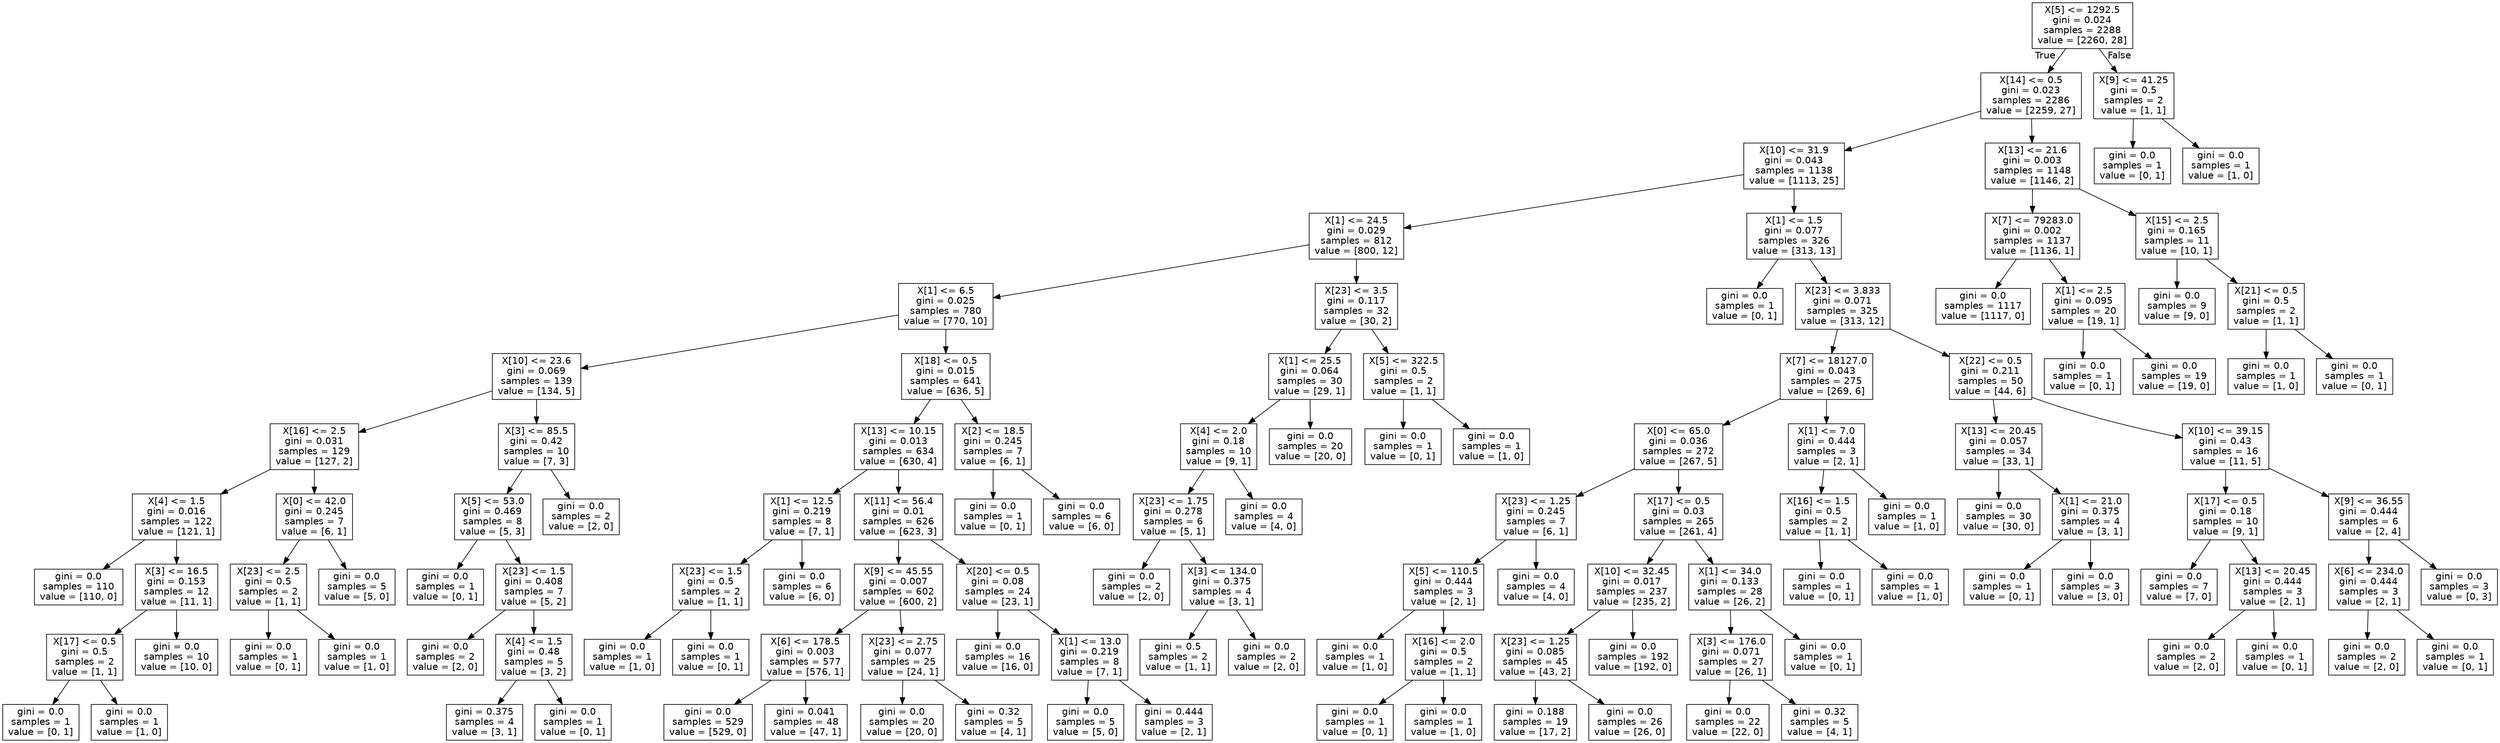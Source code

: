 digraph Tree {
node [shape=box, fontname="helvetica"] ;
edge [fontname="helvetica"] ;
0 [label="X[5] <= 1292.5\ngini = 0.024\nsamples = 2288\nvalue = [2260, 28]"] ;
1 [label="X[14] <= 0.5\ngini = 0.023\nsamples = 2286\nvalue = [2259, 27]"] ;
0 -> 1 [labeldistance=2.5, labelangle=45, headlabel="True"] ;
2 [label="X[10] <= 31.9\ngini = 0.043\nsamples = 1138\nvalue = [1113, 25]"] ;
1 -> 2 ;
3 [label="X[1] <= 24.5\ngini = 0.029\nsamples = 812\nvalue = [800, 12]"] ;
2 -> 3 ;
4 [label="X[1] <= 6.5\ngini = 0.025\nsamples = 780\nvalue = [770, 10]"] ;
3 -> 4 ;
5 [label="X[10] <= 23.6\ngini = 0.069\nsamples = 139\nvalue = [134, 5]"] ;
4 -> 5 ;
6 [label="X[16] <= 2.5\ngini = 0.031\nsamples = 129\nvalue = [127, 2]"] ;
5 -> 6 ;
7 [label="X[4] <= 1.5\ngini = 0.016\nsamples = 122\nvalue = [121, 1]"] ;
6 -> 7 ;
8 [label="gini = 0.0\nsamples = 110\nvalue = [110, 0]"] ;
7 -> 8 ;
9 [label="X[3] <= 16.5\ngini = 0.153\nsamples = 12\nvalue = [11, 1]"] ;
7 -> 9 ;
10 [label="X[17] <= 0.5\ngini = 0.5\nsamples = 2\nvalue = [1, 1]"] ;
9 -> 10 ;
11 [label="gini = 0.0\nsamples = 1\nvalue = [0, 1]"] ;
10 -> 11 ;
12 [label="gini = 0.0\nsamples = 1\nvalue = [1, 0]"] ;
10 -> 12 ;
13 [label="gini = 0.0\nsamples = 10\nvalue = [10, 0]"] ;
9 -> 13 ;
14 [label="X[0] <= 42.0\ngini = 0.245\nsamples = 7\nvalue = [6, 1]"] ;
6 -> 14 ;
15 [label="X[23] <= 2.5\ngini = 0.5\nsamples = 2\nvalue = [1, 1]"] ;
14 -> 15 ;
16 [label="gini = 0.0\nsamples = 1\nvalue = [0, 1]"] ;
15 -> 16 ;
17 [label="gini = 0.0\nsamples = 1\nvalue = [1, 0]"] ;
15 -> 17 ;
18 [label="gini = 0.0\nsamples = 5\nvalue = [5, 0]"] ;
14 -> 18 ;
19 [label="X[3] <= 85.5\ngini = 0.42\nsamples = 10\nvalue = [7, 3]"] ;
5 -> 19 ;
20 [label="X[5] <= 53.0\ngini = 0.469\nsamples = 8\nvalue = [5, 3]"] ;
19 -> 20 ;
21 [label="gini = 0.0\nsamples = 1\nvalue = [0, 1]"] ;
20 -> 21 ;
22 [label="X[23] <= 1.5\ngini = 0.408\nsamples = 7\nvalue = [5, 2]"] ;
20 -> 22 ;
23 [label="gini = 0.0\nsamples = 2\nvalue = [2, 0]"] ;
22 -> 23 ;
24 [label="X[4] <= 1.5\ngini = 0.48\nsamples = 5\nvalue = [3, 2]"] ;
22 -> 24 ;
25 [label="gini = 0.375\nsamples = 4\nvalue = [3, 1]"] ;
24 -> 25 ;
26 [label="gini = 0.0\nsamples = 1\nvalue = [0, 1]"] ;
24 -> 26 ;
27 [label="gini = 0.0\nsamples = 2\nvalue = [2, 0]"] ;
19 -> 27 ;
28 [label="X[18] <= 0.5\ngini = 0.015\nsamples = 641\nvalue = [636, 5]"] ;
4 -> 28 ;
29 [label="X[13] <= 10.15\ngini = 0.013\nsamples = 634\nvalue = [630, 4]"] ;
28 -> 29 ;
30 [label="X[1] <= 12.5\ngini = 0.219\nsamples = 8\nvalue = [7, 1]"] ;
29 -> 30 ;
31 [label="X[23] <= 1.5\ngini = 0.5\nsamples = 2\nvalue = [1, 1]"] ;
30 -> 31 ;
32 [label="gini = 0.0\nsamples = 1\nvalue = [1, 0]"] ;
31 -> 32 ;
33 [label="gini = 0.0\nsamples = 1\nvalue = [0, 1]"] ;
31 -> 33 ;
34 [label="gini = 0.0\nsamples = 6\nvalue = [6, 0]"] ;
30 -> 34 ;
35 [label="X[11] <= 56.4\ngini = 0.01\nsamples = 626\nvalue = [623, 3]"] ;
29 -> 35 ;
36 [label="X[9] <= 45.55\ngini = 0.007\nsamples = 602\nvalue = [600, 2]"] ;
35 -> 36 ;
37 [label="X[6] <= 178.5\ngini = 0.003\nsamples = 577\nvalue = [576, 1]"] ;
36 -> 37 ;
38 [label="gini = 0.0\nsamples = 529\nvalue = [529, 0]"] ;
37 -> 38 ;
39 [label="gini = 0.041\nsamples = 48\nvalue = [47, 1]"] ;
37 -> 39 ;
40 [label="X[23] <= 2.75\ngini = 0.077\nsamples = 25\nvalue = [24, 1]"] ;
36 -> 40 ;
41 [label="gini = 0.0\nsamples = 20\nvalue = [20, 0]"] ;
40 -> 41 ;
42 [label="gini = 0.32\nsamples = 5\nvalue = [4, 1]"] ;
40 -> 42 ;
43 [label="X[20] <= 0.5\ngini = 0.08\nsamples = 24\nvalue = [23, 1]"] ;
35 -> 43 ;
44 [label="gini = 0.0\nsamples = 16\nvalue = [16, 0]"] ;
43 -> 44 ;
45 [label="X[1] <= 13.0\ngini = 0.219\nsamples = 8\nvalue = [7, 1]"] ;
43 -> 45 ;
46 [label="gini = 0.0\nsamples = 5\nvalue = [5, 0]"] ;
45 -> 46 ;
47 [label="gini = 0.444\nsamples = 3\nvalue = [2, 1]"] ;
45 -> 47 ;
48 [label="X[2] <= 18.5\ngini = 0.245\nsamples = 7\nvalue = [6, 1]"] ;
28 -> 48 ;
49 [label="gini = 0.0\nsamples = 1\nvalue = [0, 1]"] ;
48 -> 49 ;
50 [label="gini = 0.0\nsamples = 6\nvalue = [6, 0]"] ;
48 -> 50 ;
51 [label="X[23] <= 3.5\ngini = 0.117\nsamples = 32\nvalue = [30, 2]"] ;
3 -> 51 ;
52 [label="X[1] <= 25.5\ngini = 0.064\nsamples = 30\nvalue = [29, 1]"] ;
51 -> 52 ;
53 [label="X[4] <= 2.0\ngini = 0.18\nsamples = 10\nvalue = [9, 1]"] ;
52 -> 53 ;
54 [label="X[23] <= 1.75\ngini = 0.278\nsamples = 6\nvalue = [5, 1]"] ;
53 -> 54 ;
55 [label="gini = 0.0\nsamples = 2\nvalue = [2, 0]"] ;
54 -> 55 ;
56 [label="X[3] <= 134.0\ngini = 0.375\nsamples = 4\nvalue = [3, 1]"] ;
54 -> 56 ;
57 [label="gini = 0.5\nsamples = 2\nvalue = [1, 1]"] ;
56 -> 57 ;
58 [label="gini = 0.0\nsamples = 2\nvalue = [2, 0]"] ;
56 -> 58 ;
59 [label="gini = 0.0\nsamples = 4\nvalue = [4, 0]"] ;
53 -> 59 ;
60 [label="gini = 0.0\nsamples = 20\nvalue = [20, 0]"] ;
52 -> 60 ;
61 [label="X[5] <= 322.5\ngini = 0.5\nsamples = 2\nvalue = [1, 1]"] ;
51 -> 61 ;
62 [label="gini = 0.0\nsamples = 1\nvalue = [0, 1]"] ;
61 -> 62 ;
63 [label="gini = 0.0\nsamples = 1\nvalue = [1, 0]"] ;
61 -> 63 ;
64 [label="X[1] <= 1.5\ngini = 0.077\nsamples = 326\nvalue = [313, 13]"] ;
2 -> 64 ;
65 [label="gini = 0.0\nsamples = 1\nvalue = [0, 1]"] ;
64 -> 65 ;
66 [label="X[23] <= 3.833\ngini = 0.071\nsamples = 325\nvalue = [313, 12]"] ;
64 -> 66 ;
67 [label="X[7] <= 18127.0\ngini = 0.043\nsamples = 275\nvalue = [269, 6]"] ;
66 -> 67 ;
68 [label="X[0] <= 65.0\ngini = 0.036\nsamples = 272\nvalue = [267, 5]"] ;
67 -> 68 ;
69 [label="X[23] <= 1.25\ngini = 0.245\nsamples = 7\nvalue = [6, 1]"] ;
68 -> 69 ;
70 [label="X[5] <= 110.5\ngini = 0.444\nsamples = 3\nvalue = [2, 1]"] ;
69 -> 70 ;
71 [label="gini = 0.0\nsamples = 1\nvalue = [1, 0]"] ;
70 -> 71 ;
72 [label="X[16] <= 2.0\ngini = 0.5\nsamples = 2\nvalue = [1, 1]"] ;
70 -> 72 ;
73 [label="gini = 0.0\nsamples = 1\nvalue = [0, 1]"] ;
72 -> 73 ;
74 [label="gini = 0.0\nsamples = 1\nvalue = [1, 0]"] ;
72 -> 74 ;
75 [label="gini = 0.0\nsamples = 4\nvalue = [4, 0]"] ;
69 -> 75 ;
76 [label="X[17] <= 0.5\ngini = 0.03\nsamples = 265\nvalue = [261, 4]"] ;
68 -> 76 ;
77 [label="X[10] <= 32.45\ngini = 0.017\nsamples = 237\nvalue = [235, 2]"] ;
76 -> 77 ;
78 [label="X[23] <= 1.25\ngini = 0.085\nsamples = 45\nvalue = [43, 2]"] ;
77 -> 78 ;
79 [label="gini = 0.188\nsamples = 19\nvalue = [17, 2]"] ;
78 -> 79 ;
80 [label="gini = 0.0\nsamples = 26\nvalue = [26, 0]"] ;
78 -> 80 ;
81 [label="gini = 0.0\nsamples = 192\nvalue = [192, 0]"] ;
77 -> 81 ;
82 [label="X[1] <= 34.0\ngini = 0.133\nsamples = 28\nvalue = [26, 2]"] ;
76 -> 82 ;
83 [label="X[3] <= 176.0\ngini = 0.071\nsamples = 27\nvalue = [26, 1]"] ;
82 -> 83 ;
84 [label="gini = 0.0\nsamples = 22\nvalue = [22, 0]"] ;
83 -> 84 ;
85 [label="gini = 0.32\nsamples = 5\nvalue = [4, 1]"] ;
83 -> 85 ;
86 [label="gini = 0.0\nsamples = 1\nvalue = [0, 1]"] ;
82 -> 86 ;
87 [label="X[1] <= 7.0\ngini = 0.444\nsamples = 3\nvalue = [2, 1]"] ;
67 -> 87 ;
88 [label="X[16] <= 1.5\ngini = 0.5\nsamples = 2\nvalue = [1, 1]"] ;
87 -> 88 ;
89 [label="gini = 0.0\nsamples = 1\nvalue = [0, 1]"] ;
88 -> 89 ;
90 [label="gini = 0.0\nsamples = 1\nvalue = [1, 0]"] ;
88 -> 90 ;
91 [label="gini = 0.0\nsamples = 1\nvalue = [1, 0]"] ;
87 -> 91 ;
92 [label="X[22] <= 0.5\ngini = 0.211\nsamples = 50\nvalue = [44, 6]"] ;
66 -> 92 ;
93 [label="X[13] <= 20.45\ngini = 0.057\nsamples = 34\nvalue = [33, 1]"] ;
92 -> 93 ;
94 [label="gini = 0.0\nsamples = 30\nvalue = [30, 0]"] ;
93 -> 94 ;
95 [label="X[1] <= 21.0\ngini = 0.375\nsamples = 4\nvalue = [3, 1]"] ;
93 -> 95 ;
96 [label="gini = 0.0\nsamples = 1\nvalue = [0, 1]"] ;
95 -> 96 ;
97 [label="gini = 0.0\nsamples = 3\nvalue = [3, 0]"] ;
95 -> 97 ;
98 [label="X[10] <= 39.15\ngini = 0.43\nsamples = 16\nvalue = [11, 5]"] ;
92 -> 98 ;
99 [label="X[17] <= 0.5\ngini = 0.18\nsamples = 10\nvalue = [9, 1]"] ;
98 -> 99 ;
100 [label="gini = 0.0\nsamples = 7\nvalue = [7, 0]"] ;
99 -> 100 ;
101 [label="X[13] <= 20.45\ngini = 0.444\nsamples = 3\nvalue = [2, 1]"] ;
99 -> 101 ;
102 [label="gini = 0.0\nsamples = 2\nvalue = [2, 0]"] ;
101 -> 102 ;
103 [label="gini = 0.0\nsamples = 1\nvalue = [0, 1]"] ;
101 -> 103 ;
104 [label="X[9] <= 36.55\ngini = 0.444\nsamples = 6\nvalue = [2, 4]"] ;
98 -> 104 ;
105 [label="X[6] <= 234.0\ngini = 0.444\nsamples = 3\nvalue = [2, 1]"] ;
104 -> 105 ;
106 [label="gini = 0.0\nsamples = 2\nvalue = [2, 0]"] ;
105 -> 106 ;
107 [label="gini = 0.0\nsamples = 1\nvalue = [0, 1]"] ;
105 -> 107 ;
108 [label="gini = 0.0\nsamples = 3\nvalue = [0, 3]"] ;
104 -> 108 ;
109 [label="X[13] <= 21.6\ngini = 0.003\nsamples = 1148\nvalue = [1146, 2]"] ;
1 -> 109 ;
110 [label="X[7] <= 79283.0\ngini = 0.002\nsamples = 1137\nvalue = [1136, 1]"] ;
109 -> 110 ;
111 [label="gini = 0.0\nsamples = 1117\nvalue = [1117, 0]"] ;
110 -> 111 ;
112 [label="X[1] <= 2.5\ngini = 0.095\nsamples = 20\nvalue = [19, 1]"] ;
110 -> 112 ;
113 [label="gini = 0.0\nsamples = 1\nvalue = [0, 1]"] ;
112 -> 113 ;
114 [label="gini = 0.0\nsamples = 19\nvalue = [19, 0]"] ;
112 -> 114 ;
115 [label="X[15] <= 2.5\ngini = 0.165\nsamples = 11\nvalue = [10, 1]"] ;
109 -> 115 ;
116 [label="gini = 0.0\nsamples = 9\nvalue = [9, 0]"] ;
115 -> 116 ;
117 [label="X[21] <= 0.5\ngini = 0.5\nsamples = 2\nvalue = [1, 1]"] ;
115 -> 117 ;
118 [label="gini = 0.0\nsamples = 1\nvalue = [1, 0]"] ;
117 -> 118 ;
119 [label="gini = 0.0\nsamples = 1\nvalue = [0, 1]"] ;
117 -> 119 ;
120 [label="X[9] <= 41.25\ngini = 0.5\nsamples = 2\nvalue = [1, 1]"] ;
0 -> 120 [labeldistance=2.5, labelangle=-45, headlabel="False"] ;
121 [label="gini = 0.0\nsamples = 1\nvalue = [0, 1]"] ;
120 -> 121 ;
122 [label="gini = 0.0\nsamples = 1\nvalue = [1, 0]"] ;
120 -> 122 ;
}